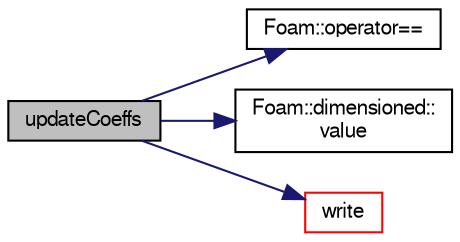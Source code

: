 digraph "updateCoeffs"
{
  bgcolor="transparent";
  edge [fontname="FreeSans",fontsize="10",labelfontname="FreeSans",labelfontsize="10"];
  node [fontname="FreeSans",fontsize="10",shape=record];
  rankdir="LR";
  Node63 [label="updateCoeffs",height=0.2,width=0.4,color="black", fillcolor="grey75", style="filled", fontcolor="black"];
  Node63 -> Node64 [color="midnightblue",fontsize="10",style="solid",fontname="FreeSans"];
  Node64 [label="Foam::operator==",height=0.2,width=0.4,color="black",URL="$a21124.html#a28a45d2e3cca6152b024de57575abbf1"];
  Node63 -> Node65 [color="midnightblue",fontsize="10",style="solid",fontname="FreeSans"];
  Node65 [label="Foam::dimensioned::\lvalue",height=0.2,width=0.4,color="black",URL="$a26366.html#a7948200a26c85fc3a83ffa510a91d668",tooltip="Return const reference to value. "];
  Node63 -> Node66 [color="midnightblue",fontsize="10",style="solid",fontname="FreeSans"];
  Node66 [label="write",height=0.2,width=0.4,color="red",URL="$a30546.html#a293fdfec8bdfbd5c3913ab4c9f3454ff",tooltip="Write. "];
}
